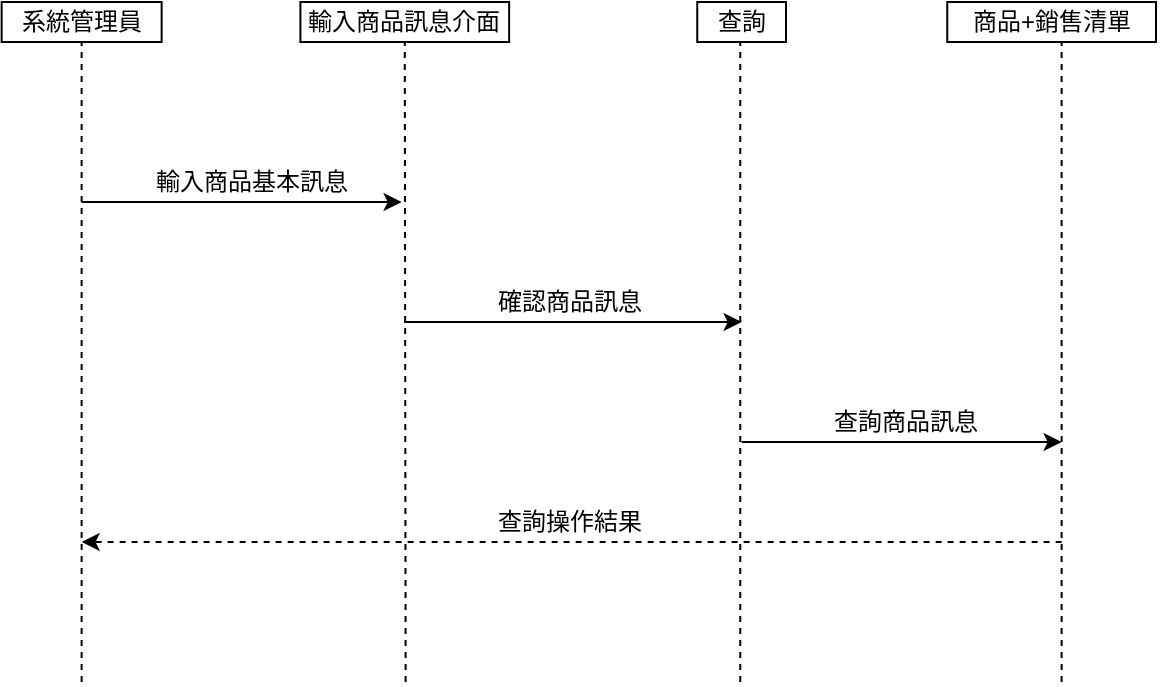 <mxfile version="22.1.15" type="github">
  <diagram name="第 1 页" id="OiT7nFuPHLjRMWCttArC">
    <mxGraphModel dx="599" dy="751" grid="1" gridSize="10" guides="1" tooltips="1" connect="1" arrows="1" fold="1" page="1" pageScale="1" pageWidth="827" pageHeight="1169" math="0" shadow="0">
      <root>
        <mxCell id="0" />
        <mxCell id="1" parent="0" />
        <mxCell id="umLUpphHh20WQhnOebp_-1" value="系統管理員" style="rounded=0;whiteSpace=wrap;html=1;" vertex="1" parent="1">
          <mxGeometry x="997.82" y="130" width="80" height="20" as="geometry" />
        </mxCell>
        <mxCell id="umLUpphHh20WQhnOebp_-2" value="輸入商品訊息介面" style="rounded=0;whiteSpace=wrap;html=1;" vertex="1" parent="1">
          <mxGeometry x="1147.2" y="130" width="104.37" height="20" as="geometry" />
        </mxCell>
        <mxCell id="umLUpphHh20WQhnOebp_-3" value="查詢" style="rounded=0;whiteSpace=wrap;html=1;" vertex="1" parent="1">
          <mxGeometry x="1345.63" y="130" width="44.37" height="20" as="geometry" />
        </mxCell>
        <mxCell id="umLUpphHh20WQhnOebp_-4" value="商品+銷售清單" style="rounded=0;whiteSpace=wrap;html=1;" vertex="1" parent="1">
          <mxGeometry x="1470.63" y="130" width="104.37" height="20" as="geometry" />
        </mxCell>
        <mxCell id="umLUpphHh20WQhnOebp_-5" value="" style="endArrow=none;dashed=1;html=1;rounded=0;entryX=0.5;entryY=1;entryDx=0;entryDy=0;" edge="1" parent="1" target="umLUpphHh20WQhnOebp_-1">
          <mxGeometry width="50" height="50" relative="1" as="geometry">
            <mxPoint x="1037.82" y="470" as="sourcePoint" />
            <mxPoint x="1297.82" y="140" as="targetPoint" />
          </mxGeometry>
        </mxCell>
        <mxCell id="umLUpphHh20WQhnOebp_-6" value="" style="endArrow=none;dashed=1;html=1;rounded=0;entryX=0.5;entryY=1;entryDx=0;entryDy=0;" edge="1" parent="1" target="umLUpphHh20WQhnOebp_-2">
          <mxGeometry width="50" height="50" relative="1" as="geometry">
            <mxPoint x="1199.82" y="470" as="sourcePoint" />
            <mxPoint x="1047.82" y="160" as="targetPoint" />
          </mxGeometry>
        </mxCell>
        <mxCell id="umLUpphHh20WQhnOebp_-7" value="" style="endArrow=none;dashed=1;html=1;rounded=0;entryX=0.5;entryY=1;entryDx=0;entryDy=0;" edge="1" parent="1">
          <mxGeometry width="50" height="50" relative="1" as="geometry">
            <mxPoint x="1367.13" y="470" as="sourcePoint" />
            <mxPoint x="1367.13" y="150" as="targetPoint" />
          </mxGeometry>
        </mxCell>
        <mxCell id="umLUpphHh20WQhnOebp_-8" value="" style="endArrow=none;dashed=1;html=1;rounded=0;entryX=0.5;entryY=1;entryDx=0;entryDy=0;" edge="1" parent="1">
          <mxGeometry width="50" height="50" relative="1" as="geometry">
            <mxPoint x="1527.82" y="470" as="sourcePoint" />
            <mxPoint x="1527.82" y="150" as="targetPoint" />
          </mxGeometry>
        </mxCell>
        <mxCell id="umLUpphHh20WQhnOebp_-9" value="" style="endArrow=classic;html=1;rounded=0;" edge="1" parent="1">
          <mxGeometry width="50" height="50" relative="1" as="geometry">
            <mxPoint x="1037.82" y="230" as="sourcePoint" />
            <mxPoint x="1197.82" y="230" as="targetPoint" />
          </mxGeometry>
        </mxCell>
        <mxCell id="umLUpphHh20WQhnOebp_-10" value="輸入商品基本訊息" style="text;html=1;strokeColor=none;fillColor=none;align=center;verticalAlign=middle;whiteSpace=wrap;rounded=0;" vertex="1" parent="1">
          <mxGeometry x="1067.82" y="210" width="110" height="20" as="geometry" />
        </mxCell>
        <mxCell id="umLUpphHh20WQhnOebp_-11" value="" style="endArrow=classic;html=1;rounded=0;" edge="1" parent="1">
          <mxGeometry width="50" height="50" relative="1" as="geometry">
            <mxPoint x="1199.07" y="290" as="sourcePoint" />
            <mxPoint x="1367.82" y="290" as="targetPoint" />
          </mxGeometry>
        </mxCell>
        <mxCell id="umLUpphHh20WQhnOebp_-12" value="確認商品訊息" style="text;html=1;strokeColor=none;fillColor=none;align=center;verticalAlign=middle;whiteSpace=wrap;rounded=0;" vertex="1" parent="1">
          <mxGeometry x="1226.57" y="270" width="110" height="20" as="geometry" />
        </mxCell>
        <mxCell id="umLUpphHh20WQhnOebp_-13" value="" style="endArrow=classic;html=1;rounded=0;" edge="1" parent="1">
          <mxGeometry width="50" height="50" relative="1" as="geometry">
            <mxPoint x="1367.82" y="350" as="sourcePoint" />
            <mxPoint x="1527.82" y="350" as="targetPoint" />
          </mxGeometry>
        </mxCell>
        <mxCell id="umLUpphHh20WQhnOebp_-14" value="查詢商品訊息" style="text;html=1;strokeColor=none;fillColor=none;align=center;verticalAlign=middle;whiteSpace=wrap;rounded=0;" vertex="1" parent="1">
          <mxGeometry x="1394.7" y="330" width="110" height="20" as="geometry" />
        </mxCell>
        <mxCell id="umLUpphHh20WQhnOebp_-15" value="" style="endArrow=classic;html=1;rounded=0;dashed=1;" edge="1" parent="1">
          <mxGeometry width="50" height="50" relative="1" as="geometry">
            <mxPoint x="1527.82" y="400" as="sourcePoint" />
            <mxPoint x="1037.82" y="400" as="targetPoint" />
          </mxGeometry>
        </mxCell>
        <mxCell id="umLUpphHh20WQhnOebp_-16" value="查詢操作結果" style="text;html=1;strokeColor=none;fillColor=none;align=center;verticalAlign=middle;whiteSpace=wrap;rounded=0;" vertex="1" parent="1">
          <mxGeometry x="1226.57" y="380" width="110" height="20" as="geometry" />
        </mxCell>
      </root>
    </mxGraphModel>
  </diagram>
</mxfile>
